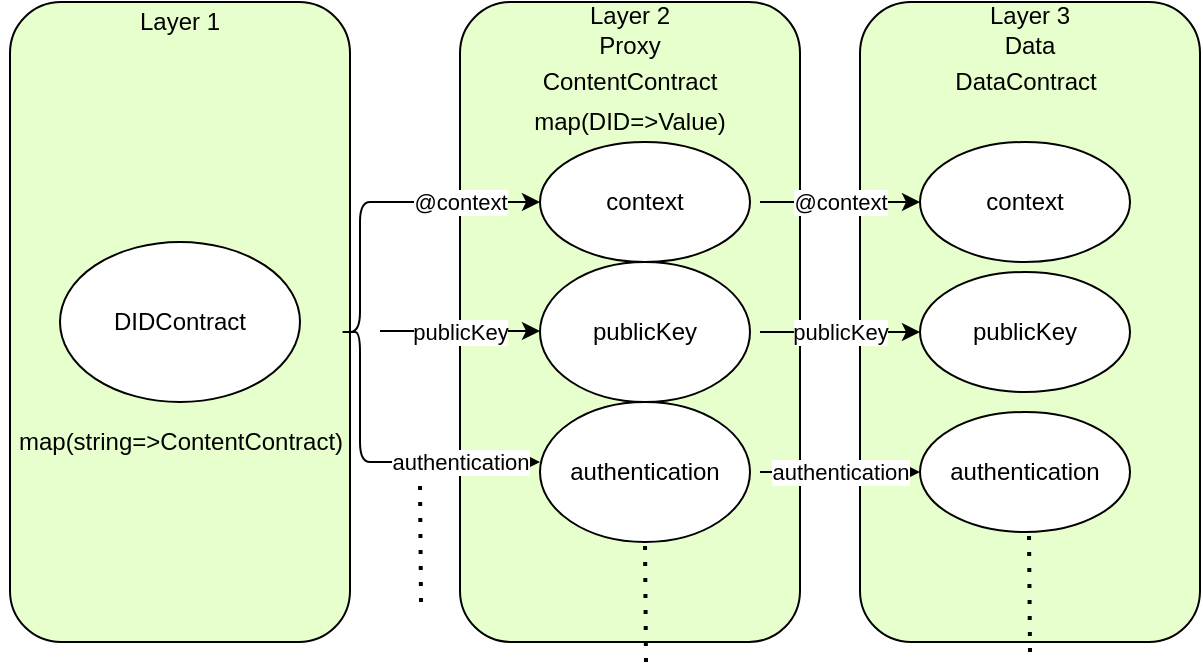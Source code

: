 <mxfile version="13.3.9" type="device"><diagram id="IKCZGR-Dv1Ebq1zToVer" name="Page-1"><mxGraphModel dx="782" dy="497" grid="1" gridSize="10" guides="1" tooltips="1" connect="1" arrows="1" fold="1" page="1" pageScale="1" pageWidth="827" pageHeight="1169" math="0" shadow="0"><root><mxCell id="0"/><mxCell id="1" parent="0"/><mxCell id="KvPWEt5tVEwBBKDDWGlo-6" value="" style="rounded=1;whiteSpace=wrap;html=1;fillColor=#E6FFCC;" vertex="1" parent="1"><mxGeometry x="65" y="80" width="170" height="320" as="geometry"/></mxCell><mxCell id="KvPWEt5tVEwBBKDDWGlo-1" value="DIDContract" style="ellipse;whiteSpace=wrap;html=1;" vertex="1" parent="1"><mxGeometry x="90" y="200" width="120" height="80" as="geometry"/></mxCell><mxCell id="KvPWEt5tVEwBBKDDWGlo-3" value="" style="shape=curlyBracket;whiteSpace=wrap;html=1;rounded=1;" vertex="1" parent="1"><mxGeometry x="230" y="180" width="20" height="130" as="geometry"/></mxCell><mxCell id="KvPWEt5tVEwBBKDDWGlo-4" value="&lt;span&gt;map(string=&amp;gt;ContentContract)&lt;/span&gt;" style="text;html=1;align=center;verticalAlign=middle;resizable=0;points=[];autosize=1;" vertex="1" parent="1"><mxGeometry x="60" y="290" width="180" height="20" as="geometry"/></mxCell><mxCell id="KvPWEt5tVEwBBKDDWGlo-7" value="Layer 1" style="text;html=1;strokeColor=none;fillColor=none;align=center;verticalAlign=middle;whiteSpace=wrap;rounded=0;" vertex="1" parent="1"><mxGeometry x="120" y="80" width="60" height="20" as="geometry"/></mxCell><mxCell id="KvPWEt5tVEwBBKDDWGlo-8" value="" style="rounded=1;whiteSpace=wrap;html=1;fillColor=#E6FFCC;" vertex="1" parent="1"><mxGeometry x="290" y="80" width="170" height="320" as="geometry"/></mxCell><mxCell id="KvPWEt5tVEwBBKDDWGlo-9" value="Layer 2&lt;br&gt;Proxy" style="text;html=1;strokeColor=none;fillColor=none;align=center;verticalAlign=middle;whiteSpace=wrap;rounded=0;" vertex="1" parent="1"><mxGeometry x="345" y="84" width="60" height="20" as="geometry"/></mxCell><mxCell id="KvPWEt5tVEwBBKDDWGlo-10" value="ContentContract" style="text;html=1;strokeColor=none;fillColor=none;align=center;verticalAlign=middle;whiteSpace=wrap;rounded=0;" vertex="1" parent="1"><mxGeometry x="355" y="110" width="40" height="20" as="geometry"/></mxCell><mxCell id="KvPWEt5tVEwBBKDDWGlo-11" value="context" style="ellipse;whiteSpace=wrap;html=1;fillColor=#FFFFFF;" vertex="1" parent="1"><mxGeometry x="330" y="150" width="105" height="60" as="geometry"/></mxCell><mxCell id="KvPWEt5tVEwBBKDDWGlo-12" value="publicKey" style="ellipse;whiteSpace=wrap;html=1;fillColor=#FFFFFF;" vertex="1" parent="1"><mxGeometry x="330" y="210" width="105" height="70" as="geometry"/></mxCell><mxCell id="KvPWEt5tVEwBBKDDWGlo-13" value="authentication" style="ellipse;whiteSpace=wrap;html=1;fillColor=#FFFFFF;" vertex="1" parent="1"><mxGeometry x="330" y="280" width="105" height="70" as="geometry"/></mxCell><mxCell id="KvPWEt5tVEwBBKDDWGlo-14" value="" style="endArrow=none;dashed=1;html=1;dashPattern=1 3;strokeWidth=2;entryX=0.5;entryY=1;entryDx=0;entryDy=0;" edge="1" parent="1" target="KvPWEt5tVEwBBKDDWGlo-13"><mxGeometry width="50" height="50" relative="1" as="geometry"><mxPoint x="383" y="410" as="sourcePoint"/><mxPoint x="400" y="350" as="targetPoint"/></mxGeometry></mxCell><mxCell id="KvPWEt5tVEwBBKDDWGlo-16" value="map(DID=&gt;Value)" style="text;html=1;strokeColor=none;fillColor=none;align=center;verticalAlign=middle;whiteSpace=wrap;rounded=0;" vertex="1" parent="1"><mxGeometry x="355" y="130" width="40" height="20" as="geometry"/></mxCell><mxCell id="KvPWEt5tVEwBBKDDWGlo-17" value="@context" style="endArrow=classic;html=1;exitX=1;exitY=0;exitDx=0;exitDy=0;exitPerimeter=0;entryX=0;entryY=0.5;entryDx=0;entryDy=0;" edge="1" parent="1" source="KvPWEt5tVEwBBKDDWGlo-3" target="KvPWEt5tVEwBBKDDWGlo-11"><mxGeometry width="50" height="50" relative="1" as="geometry"><mxPoint x="260" y="220" as="sourcePoint"/><mxPoint x="310" y="170" as="targetPoint"/></mxGeometry></mxCell><mxCell id="KvPWEt5tVEwBBKDDWGlo-19" value="publicKey" style="endArrow=classic;html=1;exitX=1;exitY=0;exitDx=0;exitDy=0;exitPerimeter=0;entryX=0;entryY=0.5;entryDx=0;entryDy=0;" edge="1" parent="1"><mxGeometry width="50" height="50" relative="1" as="geometry"><mxPoint x="250" y="244.5" as="sourcePoint"/><mxPoint x="330" y="244.5" as="targetPoint"/></mxGeometry></mxCell><mxCell id="KvPWEt5tVEwBBKDDWGlo-20" value="authentication" style="endArrow=classic;html=1;exitX=1;exitY=0;exitDx=0;exitDy=0;exitPerimeter=0;entryX=0;entryY=0.5;entryDx=0;entryDy=0;" edge="1" parent="1"><mxGeometry width="50" height="50" relative="1" as="geometry"><mxPoint x="250" y="310" as="sourcePoint"/><mxPoint x="330" y="310" as="targetPoint"/></mxGeometry></mxCell><mxCell id="KvPWEt5tVEwBBKDDWGlo-21" value="" style="endArrow=none;dashed=1;html=1;dashPattern=1 3;strokeWidth=2;entryX=0.5;entryY=1;entryDx=0;entryDy=0;" edge="1" parent="1"><mxGeometry width="50" height="50" relative="1" as="geometry"><mxPoint x="270.5" y="380" as="sourcePoint"/><mxPoint x="270" y="320" as="targetPoint"/></mxGeometry></mxCell><mxCell id="KvPWEt5tVEwBBKDDWGlo-22" value="" style="rounded=1;whiteSpace=wrap;html=1;fillColor=#E6FFCC;" vertex="1" parent="1"><mxGeometry x="490" y="80" width="170" height="320" as="geometry"/></mxCell><mxCell id="KvPWEt5tVEwBBKDDWGlo-23" value="Layer 3&lt;br&gt;Data" style="text;html=1;strokeColor=none;fillColor=none;align=center;verticalAlign=middle;whiteSpace=wrap;rounded=0;" vertex="1" parent="1"><mxGeometry x="545" y="84" width="60" height="20" as="geometry"/></mxCell><mxCell id="KvPWEt5tVEwBBKDDWGlo-24" value="context" style="ellipse;whiteSpace=wrap;html=1;fillColor=#FFFFFF;" vertex="1" parent="1"><mxGeometry x="520" y="150" width="105" height="60" as="geometry"/></mxCell><mxCell id="KvPWEt5tVEwBBKDDWGlo-25" value="@context" style="endArrow=classic;html=1;exitX=1;exitY=0;exitDx=0;exitDy=0;exitPerimeter=0;entryX=0;entryY=0.5;entryDx=0;entryDy=0;" edge="1" parent="1" target="KvPWEt5tVEwBBKDDWGlo-24"><mxGeometry width="50" height="50" relative="1" as="geometry"><mxPoint x="440" y="180" as="sourcePoint"/><mxPoint x="500" y="170" as="targetPoint"/></mxGeometry></mxCell><mxCell id="KvPWEt5tVEwBBKDDWGlo-26" value="DataContract" style="text;html=1;strokeColor=none;fillColor=none;align=center;verticalAlign=middle;whiteSpace=wrap;rounded=0;" vertex="1" parent="1"><mxGeometry x="552.5" y="110" width="40" height="20" as="geometry"/></mxCell><mxCell id="KvPWEt5tVEwBBKDDWGlo-27" value="publicKey" style="ellipse;whiteSpace=wrap;html=1;fillColor=#FFFFFF;" vertex="1" parent="1"><mxGeometry x="520" y="215" width="105" height="60" as="geometry"/></mxCell><mxCell id="KvPWEt5tVEwBBKDDWGlo-28" value="publicKey" style="endArrow=classic;html=1;exitX=1;exitY=0;exitDx=0;exitDy=0;exitPerimeter=0;entryX=0;entryY=0.5;entryDx=0;entryDy=0;" edge="1" parent="1" target="KvPWEt5tVEwBBKDDWGlo-27"><mxGeometry width="50" height="50" relative="1" as="geometry"><mxPoint x="440" y="245" as="sourcePoint"/><mxPoint x="500" y="235" as="targetPoint"/></mxGeometry></mxCell><mxCell id="KvPWEt5tVEwBBKDDWGlo-29" value="authentication" style="ellipse;whiteSpace=wrap;html=1;fillColor=#FFFFFF;" vertex="1" parent="1"><mxGeometry x="520" y="285" width="105" height="60" as="geometry"/></mxCell><mxCell id="KvPWEt5tVEwBBKDDWGlo-30" value="authentication" style="endArrow=classic;html=1;exitX=1;exitY=0;exitDx=0;exitDy=0;exitPerimeter=0;entryX=0;entryY=0.5;entryDx=0;entryDy=0;" edge="1" parent="1" target="KvPWEt5tVEwBBKDDWGlo-29"><mxGeometry width="50" height="50" relative="1" as="geometry"><mxPoint x="440" y="315" as="sourcePoint"/><mxPoint x="500" y="305" as="targetPoint"/></mxGeometry></mxCell><mxCell id="KvPWEt5tVEwBBKDDWGlo-32" value="" style="endArrow=none;dashed=1;html=1;dashPattern=1 3;strokeWidth=2;entryX=0.5;entryY=1;entryDx=0;entryDy=0;" edge="1" parent="1"><mxGeometry width="50" height="50" relative="1" as="geometry"><mxPoint x="575" y="405" as="sourcePoint"/><mxPoint x="574.5" y="345" as="targetPoint"/></mxGeometry></mxCell></root></mxGraphModel></diagram></mxfile>